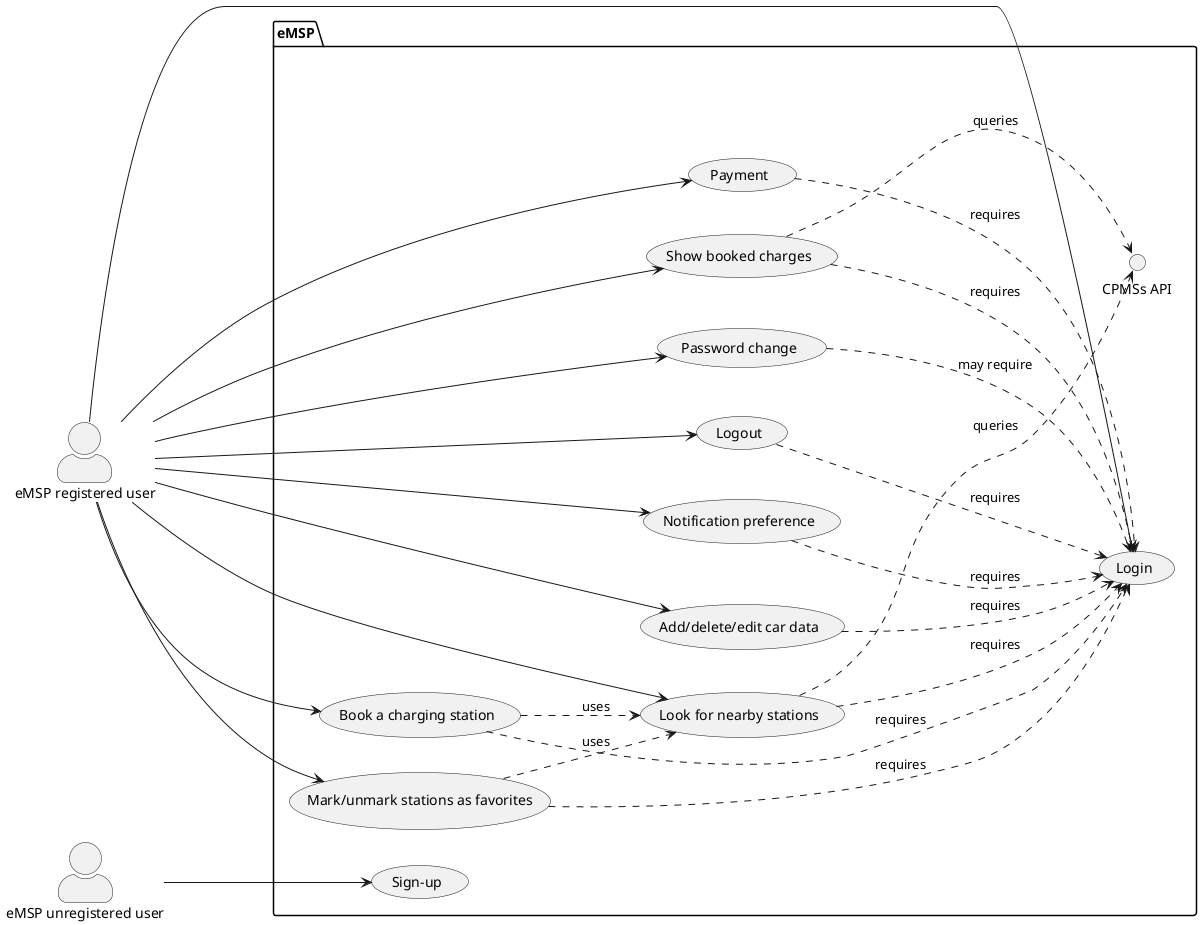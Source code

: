 @startuml

skinparam actorStyle awesome
left to right direction

actor "eMSP unregistered user" as unregistered_user
actor "eMSP registered user" as registered_user

package eMSP {
  usecase "Sign-up" as signup
  usecase "Login" as login
  usecase "Password change" as pwchange
  usecase "Logout" as logout
  usecase "Notification preference" as notifications
  usecase "Add/delete/edit car data" as cars
  usecase "Look for nearby stations" as stations_lookup
  usecase "Mark/unmark stations as favorites" as stations_favorites
  usecase "Book a charging station" as book
  usecase "Show booked charges" as book_show
  usecase "Payment" as payment
  interface "CPMSs API" as api
}

unregistered_user ---> signup
registered_user ---> login
registered_user ---> pwchange
registered_user ---> logout
registered_user ---> notifications
registered_user ---> cars
registered_user ---> stations_lookup
registered_user ---> stations_favorites
registered_user ---> book
registered_user ---> book_show
registered_user ---> payment

pwchange ...> login : "may require"
logout ...> login : "requires"
notifications ...> login : "requires"
cars ...> login : "requires"
stations_lookup ...> login : "requires"
stations_favorites ...> login : "requires"
book ...> login : "requires"
book_show ...> login : "requires"
payment ...> login : "requires"

stations_favorites ..> stations_lookup : "uses"
book ..> stations_lookup : "uses"

stations_lookup ...> api : "queries"
book_show ...> api : "queries"

@enduml
